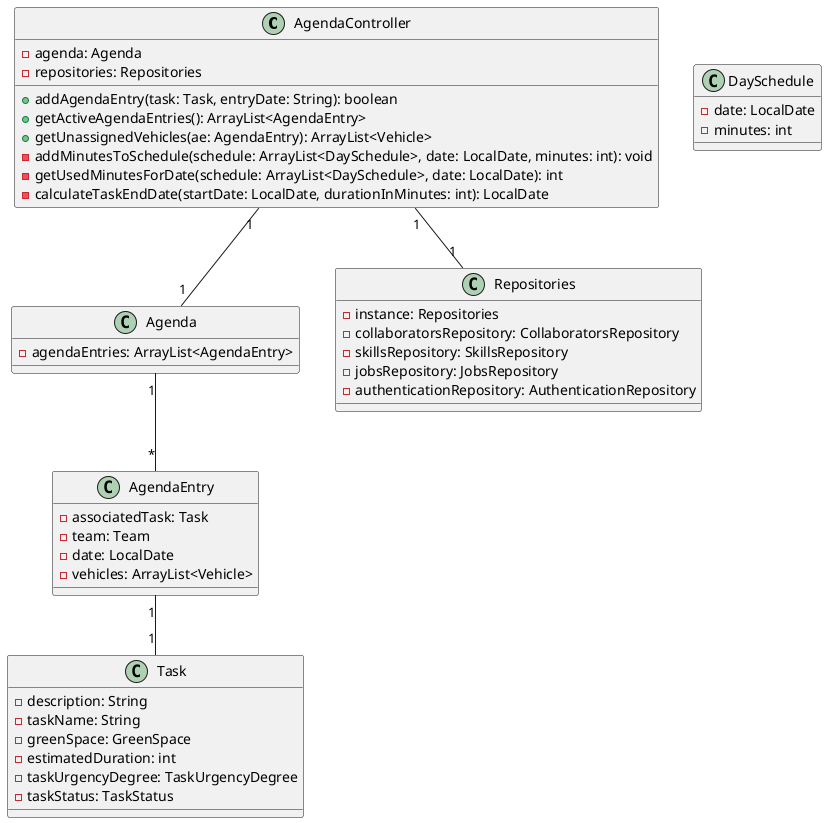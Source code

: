 @startuml
class AgendaController {
    -agenda: Agenda
    -repositories: Repositories
    +addAgendaEntry(task: Task, entryDate: String): boolean
    +getActiveAgendaEntries(): ArrayList<AgendaEntry>
    +getUnassignedVehicles(ae: AgendaEntry): ArrayList<Vehicle>
    -addMinutesToSchedule(schedule: ArrayList<DaySchedule>, date: LocalDate, minutes: int): void
    -getUsedMinutesForDate(schedule: ArrayList<DaySchedule>, date: LocalDate): int
    -calculateTaskEndDate(startDate: LocalDate, durationInMinutes: int): LocalDate
}

class Agenda {
    -agendaEntries: ArrayList<AgendaEntry>
}

class AgendaEntry {
    -associatedTask: Task
    -team: Team
    -date: LocalDate
    -vehicles: ArrayList<Vehicle>
}

class Repositories {
    -instance: Repositories
    -collaboratorsRepository: CollaboratorsRepository
    -skillsRepository: SkillsRepository
    -jobsRepository: JobsRepository
    -authenticationRepository: AuthenticationRepository
}

class DaySchedule {
    -date: LocalDate
    -minutes: int
}

class Task {
    -description: String
    -taskName: String
    -greenSpace: GreenSpace
    -estimatedDuration: int
    -taskUrgencyDegree: TaskUrgencyDegree
    -taskStatus: TaskStatus
}

AgendaController "1" -- "1" Agenda
AgendaController "1" -- "1" Repositories
Agenda "1" -- "*" AgendaEntry
AgendaEntry "1" -- "1" Task
@enduml